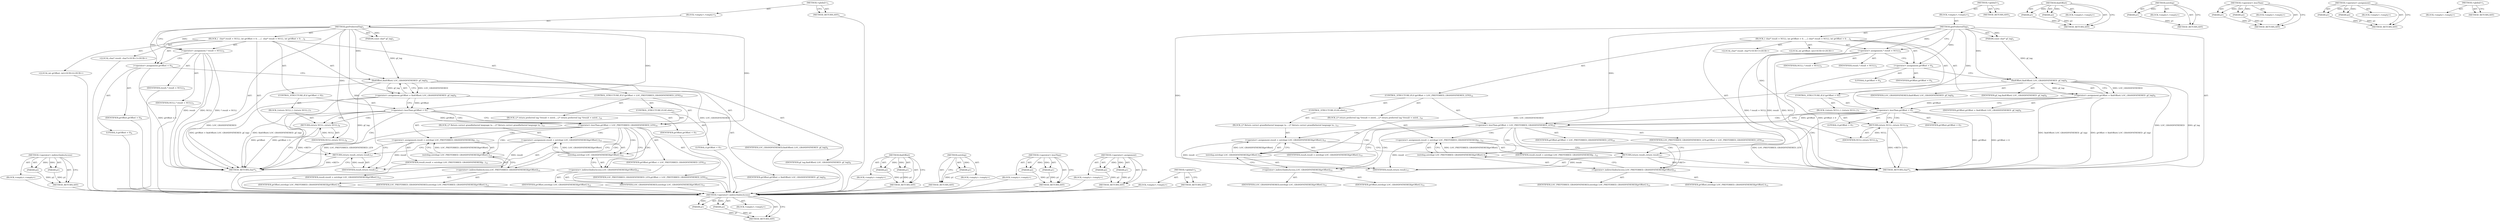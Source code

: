 digraph "&lt;global&gt;" {
vulnerable_90 [label=<(METHOD,&lt;operator&gt;.indirectIndexAccess)>];
vulnerable_91 [label=<(PARAM,p1)>];
vulnerable_92 [label=<(PARAM,p2)>];
vulnerable_93 [label=<(BLOCK,&lt;empty&gt;,&lt;empty&gt;)>];
vulnerable_94 [label=<(METHOD_RETURN,ANY)>];
vulnerable_6 [label=<(METHOD,&lt;global&gt;)<SUB>1</SUB>>];
vulnerable_7 [label=<(BLOCK,&lt;empty&gt;,&lt;empty&gt;)<SUB>1</SUB>>];
vulnerable_8 [label=<(METHOD,getPreferredTag)<SUB>1</SUB>>];
vulnerable_9 [label=<(PARAM,const char* gf_tag)<SUB>1</SUB>>];
vulnerable_10 [label=<(BLOCK,{ 
 	char* result = NULL;
 	int grOffset = 0;
 ...,{ 
 	char* result = NULL;
 	int grOffset = 0;
 ...)<SUB>2</SUB>>];
vulnerable_11 [label="<(LOCAL,char* result: char*)<SUB>3</SUB>>"];
vulnerable_12 [label=<(&lt;operator&gt;.assignment,* result = NULL)<SUB>3</SUB>>];
vulnerable_13 [label=<(IDENTIFIER,result,* result = NULL)<SUB>3</SUB>>];
vulnerable_14 [label=<(IDENTIFIER,NULL,* result = NULL)<SUB>3</SUB>>];
vulnerable_15 [label="<(LOCAL,int grOffset: int)<SUB>4</SUB>>"];
vulnerable_16 [label=<(&lt;operator&gt;.assignment,grOffset = 0)<SUB>4</SUB>>];
vulnerable_17 [label=<(IDENTIFIER,grOffset,grOffset = 0)<SUB>4</SUB>>];
vulnerable_18 [label=<(LITERAL,0,grOffset = 0)<SUB>4</SUB>>];
vulnerable_19 [label=<(&lt;operator&gt;.assignment,grOffset = findOffset( LOC_GRANDFATHERED ,gf_tag))<SUB>6</SUB>>];
vulnerable_20 [label=<(IDENTIFIER,grOffset,grOffset = findOffset( LOC_GRANDFATHERED ,gf_tag))<SUB>6</SUB>>];
vulnerable_21 [label=<(findOffset,findOffset( LOC_GRANDFATHERED ,gf_tag))<SUB>6</SUB>>];
vulnerable_22 [label=<(IDENTIFIER,LOC_GRANDFATHERED,findOffset( LOC_GRANDFATHERED ,gf_tag))<SUB>6</SUB>>];
vulnerable_23 [label=<(IDENTIFIER,gf_tag,findOffset( LOC_GRANDFATHERED ,gf_tag))<SUB>6</SUB>>];
vulnerable_24 [label=<(CONTROL_STRUCTURE,IF,if (grOffset &lt; 0))<SUB>7</SUB>>];
vulnerable_25 [label=<(&lt;operator&gt;.lessThan,grOffset &lt; 0)<SUB>7</SUB>>];
vulnerable_26 [label=<(IDENTIFIER,grOffset,grOffset &lt; 0)<SUB>7</SUB>>];
vulnerable_27 [label=<(LITERAL,0,grOffset &lt; 0)<SUB>7</SUB>>];
vulnerable_28 [label=<(BLOCK,{
		return NULL;
	},{
		return NULL;
	})<SUB>7</SUB>>];
vulnerable_29 [label=<(RETURN,return NULL;,return NULL;)<SUB>8</SUB>>];
vulnerable_30 [label=<(IDENTIFIER,NULL,return NULL;)<SUB>8</SUB>>];
vulnerable_31 [label=<(CONTROL_STRUCTURE,IF,if (grOffset &lt; LOC_PREFERRED_GRANDFATHERED_LEN))<SUB>10</SUB>>];
vulnerable_32 [label=<(&lt;operator&gt;.lessThan,grOffset &lt; LOC_PREFERRED_GRANDFATHERED_LEN)<SUB>10</SUB>>];
vulnerable_33 [label=<(IDENTIFIER,grOffset,grOffset &lt; LOC_PREFERRED_GRANDFATHERED_LEN)<SUB>10</SUB>>];
vulnerable_34 [label=<(IDENTIFIER,LOC_PREFERRED_GRANDFATHERED_LEN,grOffset &lt; LOC_PREFERRED_GRANDFATHERED_LEN)<SUB>10</SUB>>];
vulnerable_35 [label=<(BLOCK,{
		/* return preferred tag */
		result = estrd...,{
		/* return preferred tag */
		result = estrd...)<SUB>10</SUB>>];
vulnerable_36 [label=<(&lt;operator&gt;.assignment,result = estrdup( LOC_PREFERRED_GRANDFATHERED[g...)<SUB>12</SUB>>];
vulnerable_37 [label=<(IDENTIFIER,result,result = estrdup( LOC_PREFERRED_GRANDFATHERED[g...)<SUB>12</SUB>>];
vulnerable_38 [label=<(estrdup,estrdup( LOC_PREFERRED_GRANDFATHERED[grOffset] ))<SUB>12</SUB>>];
vulnerable_39 [label=<(&lt;operator&gt;.indirectIndexAccess,LOC_PREFERRED_GRANDFATHERED[grOffset])<SUB>12</SUB>>];
vulnerable_40 [label=<(IDENTIFIER,LOC_PREFERRED_GRANDFATHERED,estrdup( LOC_PREFERRED_GRANDFATHERED[grOffset] ))<SUB>12</SUB>>];
vulnerable_41 [label=<(IDENTIFIER,grOffset,estrdup( LOC_PREFERRED_GRANDFATHERED[grOffset] ))<SUB>12</SUB>>];
vulnerable_42 [label=<(CONTROL_STRUCTURE,ELSE,else)<SUB>13</SUB>>];
vulnerable_43 [label=<(BLOCK,{
		/* Return correct grandfathered language ta...,{
		/* Return correct grandfathered language ta...)<SUB>13</SUB>>];
vulnerable_44 [label=<(&lt;operator&gt;.assignment,result = estrdup( LOC_GRANDFATHERED[grOffset] ))<SUB>15</SUB>>];
vulnerable_45 [label=<(IDENTIFIER,result,result = estrdup( LOC_GRANDFATHERED[grOffset] ))<SUB>15</SUB>>];
vulnerable_46 [label=<(estrdup,estrdup( LOC_GRANDFATHERED[grOffset] ))<SUB>15</SUB>>];
vulnerable_47 [label=<(&lt;operator&gt;.indirectIndexAccess,LOC_GRANDFATHERED[grOffset])<SUB>15</SUB>>];
vulnerable_48 [label=<(IDENTIFIER,LOC_GRANDFATHERED,estrdup( LOC_GRANDFATHERED[grOffset] ))<SUB>15</SUB>>];
vulnerable_49 [label=<(IDENTIFIER,grOffset,estrdup( LOC_GRANDFATHERED[grOffset] ))<SUB>15</SUB>>];
vulnerable_50 [label=<(RETURN,return result;,return result;)<SUB>17</SUB>>];
vulnerable_51 [label=<(IDENTIFIER,result,return result;)<SUB>17</SUB>>];
vulnerable_52 [label=<(METHOD_RETURN,char*)<SUB>1</SUB>>];
vulnerable_54 [label=<(METHOD_RETURN,ANY)<SUB>1</SUB>>];
vulnerable_76 [label=<(METHOD,findOffset)>];
vulnerable_77 [label=<(PARAM,p1)>];
vulnerable_78 [label=<(PARAM,p2)>];
vulnerable_79 [label=<(BLOCK,&lt;empty&gt;,&lt;empty&gt;)>];
vulnerable_80 [label=<(METHOD_RETURN,ANY)>];
vulnerable_86 [label=<(METHOD,estrdup)>];
vulnerable_87 [label=<(PARAM,p1)>];
vulnerable_88 [label=<(BLOCK,&lt;empty&gt;,&lt;empty&gt;)>];
vulnerable_89 [label=<(METHOD_RETURN,ANY)>];
vulnerable_81 [label=<(METHOD,&lt;operator&gt;.lessThan)>];
vulnerable_82 [label=<(PARAM,p1)>];
vulnerable_83 [label=<(PARAM,p2)>];
vulnerable_84 [label=<(BLOCK,&lt;empty&gt;,&lt;empty&gt;)>];
vulnerable_85 [label=<(METHOD_RETURN,ANY)>];
vulnerable_71 [label=<(METHOD,&lt;operator&gt;.assignment)>];
vulnerable_72 [label=<(PARAM,p1)>];
vulnerable_73 [label=<(PARAM,p2)>];
vulnerable_74 [label=<(BLOCK,&lt;empty&gt;,&lt;empty&gt;)>];
vulnerable_75 [label=<(METHOD_RETURN,ANY)>];
vulnerable_65 [label=<(METHOD,&lt;global&gt;)<SUB>1</SUB>>];
vulnerable_66 [label=<(BLOCK,&lt;empty&gt;,&lt;empty&gt;)>];
vulnerable_67 [label=<(METHOD_RETURN,ANY)>];
fixed_90 [label=<(METHOD,&lt;operator&gt;.indirectIndexAccess)>];
fixed_91 [label=<(PARAM,p1)>];
fixed_92 [label=<(PARAM,p2)>];
fixed_93 [label=<(BLOCK,&lt;empty&gt;,&lt;empty&gt;)>];
fixed_94 [label=<(METHOD_RETURN,ANY)>];
fixed_6 [label=<(METHOD,&lt;global&gt;)<SUB>1</SUB>>];
fixed_7 [label=<(BLOCK,&lt;empty&gt;,&lt;empty&gt;)<SUB>1</SUB>>];
fixed_8 [label=<(METHOD,getPreferredTag)<SUB>1</SUB>>];
fixed_9 [label=<(PARAM,const char* gf_tag)<SUB>1</SUB>>];
fixed_10 [label=<(BLOCK,{
 	char* result = NULL;
 	int grOffset = 0;
 
...,{
 	char* result = NULL;
 	int grOffset = 0;
 
...)<SUB>2</SUB>>];
fixed_11 [label="<(LOCAL,char* result: char*)<SUB>3</SUB>>"];
fixed_12 [label=<(&lt;operator&gt;.assignment,* result = NULL)<SUB>3</SUB>>];
fixed_13 [label=<(IDENTIFIER,result,* result = NULL)<SUB>3</SUB>>];
fixed_14 [label=<(IDENTIFIER,NULL,* result = NULL)<SUB>3</SUB>>];
fixed_15 [label="<(LOCAL,int grOffset: int)<SUB>4</SUB>>"];
fixed_16 [label=<(&lt;operator&gt;.assignment,grOffset = 0)<SUB>4</SUB>>];
fixed_17 [label=<(IDENTIFIER,grOffset,grOffset = 0)<SUB>4</SUB>>];
fixed_18 [label=<(LITERAL,0,grOffset = 0)<SUB>4</SUB>>];
fixed_19 [label=<(&lt;operator&gt;.assignment,grOffset = findOffset( LOC_GRANDFATHERED ,gf_tag))<SUB>6</SUB>>];
fixed_20 [label=<(IDENTIFIER,grOffset,grOffset = findOffset( LOC_GRANDFATHERED ,gf_tag))<SUB>6</SUB>>];
fixed_21 [label=<(findOffset,findOffset( LOC_GRANDFATHERED ,gf_tag))<SUB>6</SUB>>];
fixed_22 [label=<(IDENTIFIER,LOC_GRANDFATHERED,findOffset( LOC_GRANDFATHERED ,gf_tag))<SUB>6</SUB>>];
fixed_23 [label=<(IDENTIFIER,gf_tag,findOffset( LOC_GRANDFATHERED ,gf_tag))<SUB>6</SUB>>];
fixed_24 [label=<(CONTROL_STRUCTURE,IF,if (grOffset &lt; 0))<SUB>7</SUB>>];
fixed_25 [label=<(&lt;operator&gt;.lessThan,grOffset &lt; 0)<SUB>7</SUB>>];
fixed_26 [label=<(IDENTIFIER,grOffset,grOffset &lt; 0)<SUB>7</SUB>>];
fixed_27 [label=<(LITERAL,0,grOffset &lt; 0)<SUB>7</SUB>>];
fixed_28 [label=<(BLOCK,{
		return NULL;
	},{
		return NULL;
	})<SUB>7</SUB>>];
fixed_29 [label=<(RETURN,return NULL;,return NULL;)<SUB>8</SUB>>];
fixed_30 [label=<(IDENTIFIER,NULL,return NULL;)<SUB>8</SUB>>];
fixed_31 [label=<(CONTROL_STRUCTURE,IF,if (grOffset &lt; LOC_PREFERRED_GRANDFATHERED_LEN))<SUB>10</SUB>>];
fixed_32 [label=<(&lt;operator&gt;.lessThan,grOffset &lt; LOC_PREFERRED_GRANDFATHERED_LEN)<SUB>10</SUB>>];
fixed_33 [label=<(IDENTIFIER,grOffset,grOffset &lt; LOC_PREFERRED_GRANDFATHERED_LEN)<SUB>10</SUB>>];
fixed_34 [label=<(IDENTIFIER,LOC_PREFERRED_GRANDFATHERED_LEN,grOffset &lt; LOC_PREFERRED_GRANDFATHERED_LEN)<SUB>10</SUB>>];
fixed_35 [label=<(BLOCK,{
		/* return preferred tag */
		result = estrd...,{
		/* return preferred tag */
		result = estrd...)<SUB>10</SUB>>];
fixed_36 [label=<(&lt;operator&gt;.assignment,result = estrdup( LOC_PREFERRED_GRANDFATHERED[g...)<SUB>12</SUB>>];
fixed_37 [label=<(IDENTIFIER,result,result = estrdup( LOC_PREFERRED_GRANDFATHERED[g...)<SUB>12</SUB>>];
fixed_38 [label=<(estrdup,estrdup( LOC_PREFERRED_GRANDFATHERED[grOffset] ))<SUB>12</SUB>>];
fixed_39 [label=<(&lt;operator&gt;.indirectIndexAccess,LOC_PREFERRED_GRANDFATHERED[grOffset])<SUB>12</SUB>>];
fixed_40 [label=<(IDENTIFIER,LOC_PREFERRED_GRANDFATHERED,estrdup( LOC_PREFERRED_GRANDFATHERED[grOffset] ))<SUB>12</SUB>>];
fixed_41 [label=<(IDENTIFIER,grOffset,estrdup( LOC_PREFERRED_GRANDFATHERED[grOffset] ))<SUB>12</SUB>>];
fixed_42 [label=<(CONTROL_STRUCTURE,ELSE,else)<SUB>13</SUB>>];
fixed_43 [label=<(BLOCK,{
		/* Return correct grandfathered language ta...,{
		/* Return correct grandfathered language ta...)<SUB>13</SUB>>];
fixed_44 [label=<(&lt;operator&gt;.assignment,result = estrdup( LOC_GRANDFATHERED[grOffset] ))<SUB>15</SUB>>];
fixed_45 [label=<(IDENTIFIER,result,result = estrdup( LOC_GRANDFATHERED[grOffset] ))<SUB>15</SUB>>];
fixed_46 [label=<(estrdup,estrdup( LOC_GRANDFATHERED[grOffset] ))<SUB>15</SUB>>];
fixed_47 [label=<(&lt;operator&gt;.indirectIndexAccess,LOC_GRANDFATHERED[grOffset])<SUB>15</SUB>>];
fixed_48 [label=<(IDENTIFIER,LOC_GRANDFATHERED,estrdup( LOC_GRANDFATHERED[grOffset] ))<SUB>15</SUB>>];
fixed_49 [label=<(IDENTIFIER,grOffset,estrdup( LOC_GRANDFATHERED[grOffset] ))<SUB>15</SUB>>];
fixed_50 [label=<(RETURN,return result;,return result;)<SUB>17</SUB>>];
fixed_51 [label=<(IDENTIFIER,result,return result;)<SUB>17</SUB>>];
fixed_52 [label=<(METHOD_RETURN,char*)<SUB>1</SUB>>];
fixed_54 [label=<(METHOD_RETURN,ANY)<SUB>1</SUB>>];
fixed_76 [label=<(METHOD,findOffset)>];
fixed_77 [label=<(PARAM,p1)>];
fixed_78 [label=<(PARAM,p2)>];
fixed_79 [label=<(BLOCK,&lt;empty&gt;,&lt;empty&gt;)>];
fixed_80 [label=<(METHOD_RETURN,ANY)>];
fixed_86 [label=<(METHOD,estrdup)>];
fixed_87 [label=<(PARAM,p1)>];
fixed_88 [label=<(BLOCK,&lt;empty&gt;,&lt;empty&gt;)>];
fixed_89 [label=<(METHOD_RETURN,ANY)>];
fixed_81 [label=<(METHOD,&lt;operator&gt;.lessThan)>];
fixed_82 [label=<(PARAM,p1)>];
fixed_83 [label=<(PARAM,p2)>];
fixed_84 [label=<(BLOCK,&lt;empty&gt;,&lt;empty&gt;)>];
fixed_85 [label=<(METHOD_RETURN,ANY)>];
fixed_71 [label=<(METHOD,&lt;operator&gt;.assignment)>];
fixed_72 [label=<(PARAM,p1)>];
fixed_73 [label=<(PARAM,p2)>];
fixed_74 [label=<(BLOCK,&lt;empty&gt;,&lt;empty&gt;)>];
fixed_75 [label=<(METHOD_RETURN,ANY)>];
fixed_65 [label=<(METHOD,&lt;global&gt;)<SUB>1</SUB>>];
fixed_66 [label=<(BLOCK,&lt;empty&gt;,&lt;empty&gt;)>];
fixed_67 [label=<(METHOD_RETURN,ANY)>];
vulnerable_90 -> vulnerable_91  [key=0, label="AST: "];
vulnerable_90 -> vulnerable_91  [key=1, label="DDG: "];
vulnerable_90 -> vulnerable_93  [key=0, label="AST: "];
vulnerable_90 -> vulnerable_92  [key=0, label="AST: "];
vulnerable_90 -> vulnerable_92  [key=1, label="DDG: "];
vulnerable_90 -> vulnerable_94  [key=0, label="AST: "];
vulnerable_90 -> vulnerable_94  [key=1, label="CFG: "];
vulnerable_91 -> vulnerable_94  [key=0, label="DDG: p1"];
vulnerable_92 -> vulnerable_94  [key=0, label="DDG: p2"];
vulnerable_93 -> fixed_90  [key=0];
vulnerable_94 -> fixed_90  [key=0];
vulnerable_6 -> vulnerable_7  [key=0, label="AST: "];
vulnerable_6 -> vulnerable_54  [key=0, label="AST: "];
vulnerable_6 -> vulnerable_54  [key=1, label="CFG: "];
vulnerable_7 -> vulnerable_8  [key=0, label="AST: "];
vulnerable_8 -> vulnerable_9  [key=0, label="AST: "];
vulnerable_8 -> vulnerable_9  [key=1, label="DDG: "];
vulnerable_8 -> vulnerable_10  [key=0, label="AST: "];
vulnerable_8 -> vulnerable_52  [key=0, label="AST: "];
vulnerable_8 -> vulnerable_12  [key=0, label="CFG: "];
vulnerable_8 -> vulnerable_12  [key=1, label="DDG: "];
vulnerable_8 -> vulnerable_16  [key=0, label="DDG: "];
vulnerable_8 -> vulnerable_51  [key=0, label="DDG: "];
vulnerable_8 -> vulnerable_21  [key=0, label="DDG: "];
vulnerable_8 -> vulnerable_25  [key=0, label="DDG: "];
vulnerable_8 -> vulnerable_32  [key=0, label="DDG: "];
vulnerable_8 -> vulnerable_30  [key=0, label="DDG: "];
vulnerable_9 -> vulnerable_21  [key=0, label="DDG: gf_tag"];
vulnerable_10 -> vulnerable_11  [key=0, label="AST: "];
vulnerable_10 -> vulnerable_12  [key=0, label="AST: "];
vulnerable_10 -> vulnerable_15  [key=0, label="AST: "];
vulnerable_10 -> vulnerable_16  [key=0, label="AST: "];
vulnerable_10 -> vulnerable_19  [key=0, label="AST: "];
vulnerable_10 -> vulnerable_24  [key=0, label="AST: "];
vulnerable_10 -> vulnerable_31  [key=0, label="AST: "];
vulnerable_10 -> vulnerable_50  [key=0, label="AST: "];
vulnerable_11 -> fixed_90  [key=0];
vulnerable_12 -> vulnerable_13  [key=0, label="AST: "];
vulnerable_12 -> vulnerable_14  [key=0, label="AST: "];
vulnerable_12 -> vulnerable_16  [key=0, label="CFG: "];
vulnerable_12 -> vulnerable_52  [key=0, label="DDG: result"];
vulnerable_12 -> vulnerable_52  [key=1, label="DDG: NULL"];
vulnerable_12 -> vulnerable_52  [key=2, label="DDG: * result = NULL"];
vulnerable_13 -> fixed_90  [key=0];
vulnerable_14 -> fixed_90  [key=0];
vulnerable_15 -> fixed_90  [key=0];
vulnerable_16 -> vulnerable_17  [key=0, label="AST: "];
vulnerable_16 -> vulnerable_18  [key=0, label="AST: "];
vulnerable_16 -> vulnerable_21  [key=0, label="CFG: "];
vulnerable_16 -> vulnerable_52  [key=0, label="DDG: grOffset = 0"];
vulnerable_17 -> fixed_90  [key=0];
vulnerable_18 -> fixed_90  [key=0];
vulnerable_19 -> vulnerable_20  [key=0, label="AST: "];
vulnerable_19 -> vulnerable_21  [key=0, label="AST: "];
vulnerable_19 -> vulnerable_25  [key=0, label="CFG: "];
vulnerable_19 -> vulnerable_25  [key=1, label="DDG: grOffset"];
vulnerable_19 -> vulnerable_52  [key=0, label="DDG: findOffset( LOC_GRANDFATHERED ,gf_tag)"];
vulnerable_19 -> vulnerable_52  [key=1, label="DDG: grOffset = findOffset( LOC_GRANDFATHERED ,gf_tag)"];
vulnerable_20 -> fixed_90  [key=0];
vulnerable_21 -> vulnerable_22  [key=0, label="AST: "];
vulnerable_21 -> vulnerable_23  [key=0, label="AST: "];
vulnerable_21 -> vulnerable_19  [key=0, label="CFG: "];
vulnerable_21 -> vulnerable_19  [key=1, label="DDG: LOC_GRANDFATHERED"];
vulnerable_21 -> vulnerable_19  [key=2, label="DDG: gf_tag"];
vulnerable_21 -> vulnerable_52  [key=0, label="DDG: LOC_GRANDFATHERED"];
vulnerable_21 -> vulnerable_52  [key=1, label="DDG: gf_tag"];
vulnerable_21 -> vulnerable_46  [key=0, label="DDG: LOC_GRANDFATHERED"];
vulnerable_22 -> fixed_90  [key=0];
vulnerable_23 -> fixed_90  [key=0];
vulnerable_24 -> vulnerable_25  [key=0, label="AST: "];
vulnerable_24 -> vulnerable_28  [key=0, label="AST: "];
vulnerable_25 -> vulnerable_26  [key=0, label="AST: "];
vulnerable_25 -> vulnerable_27  [key=0, label="AST: "];
vulnerable_25 -> vulnerable_29  [key=0, label="CFG: "];
vulnerable_25 -> vulnerable_29  [key=1, label="CDG: "];
vulnerable_25 -> vulnerable_32  [key=0, label="CFG: "];
vulnerable_25 -> vulnerable_32  [key=1, label="DDG: grOffset"];
vulnerable_25 -> vulnerable_32  [key=2, label="CDG: "];
vulnerable_25 -> vulnerable_52  [key=0, label="DDG: grOffset"];
vulnerable_25 -> vulnerable_52  [key=1, label="DDG: grOffset &lt; 0"];
vulnerable_25 -> vulnerable_50  [key=0, label="CDG: "];
vulnerable_26 -> fixed_90  [key=0];
vulnerable_27 -> fixed_90  [key=0];
vulnerable_28 -> vulnerable_29  [key=0, label="AST: "];
vulnerable_29 -> vulnerable_30  [key=0, label="AST: "];
vulnerable_29 -> vulnerable_52  [key=0, label="CFG: "];
vulnerable_29 -> vulnerable_52  [key=1, label="DDG: &lt;RET&gt;"];
vulnerable_30 -> vulnerable_29  [key=0, label="DDG: NULL"];
vulnerable_31 -> vulnerable_32  [key=0, label="AST: "];
vulnerable_31 -> vulnerable_35  [key=0, label="AST: "];
vulnerable_31 -> vulnerable_42  [key=0, label="AST: "];
vulnerable_32 -> vulnerable_33  [key=0, label="AST: "];
vulnerable_32 -> vulnerable_34  [key=0, label="AST: "];
vulnerable_32 -> vulnerable_39  [key=0, label="CFG: "];
vulnerable_32 -> vulnerable_39  [key=1, label="CDG: "];
vulnerable_32 -> vulnerable_47  [key=0, label="CFG: "];
vulnerable_32 -> vulnerable_47  [key=1, label="CDG: "];
vulnerable_32 -> vulnerable_52  [key=0, label="DDG: LOC_PREFERRED_GRANDFATHERED_LEN"];
vulnerable_32 -> vulnerable_36  [key=0, label="CDG: "];
vulnerable_32 -> vulnerable_44  [key=0, label="CDG: "];
vulnerable_32 -> vulnerable_46  [key=0, label="CDG: "];
vulnerable_32 -> vulnerable_38  [key=0, label="CDG: "];
vulnerable_33 -> fixed_90  [key=0];
vulnerable_34 -> fixed_90  [key=0];
vulnerable_35 -> vulnerable_36  [key=0, label="AST: "];
vulnerable_36 -> vulnerable_37  [key=0, label="AST: "];
vulnerable_36 -> vulnerable_38  [key=0, label="AST: "];
vulnerable_36 -> vulnerable_50  [key=0, label="CFG: "];
vulnerable_36 -> vulnerable_51  [key=0, label="DDG: result"];
vulnerable_37 -> fixed_90  [key=0];
vulnerable_38 -> vulnerable_39  [key=0, label="AST: "];
vulnerable_38 -> vulnerable_36  [key=0, label="CFG: "];
vulnerable_38 -> vulnerable_36  [key=1, label="DDG: LOC_PREFERRED_GRANDFATHERED[grOffset]"];
vulnerable_39 -> vulnerable_40  [key=0, label="AST: "];
vulnerable_39 -> vulnerable_41  [key=0, label="AST: "];
vulnerable_39 -> vulnerable_38  [key=0, label="CFG: "];
vulnerable_40 -> fixed_90  [key=0];
vulnerable_41 -> fixed_90  [key=0];
vulnerable_42 -> vulnerable_43  [key=0, label="AST: "];
vulnerable_43 -> vulnerable_44  [key=0, label="AST: "];
vulnerable_44 -> vulnerable_45  [key=0, label="AST: "];
vulnerable_44 -> vulnerable_46  [key=0, label="AST: "];
vulnerable_44 -> vulnerable_50  [key=0, label="CFG: "];
vulnerable_44 -> vulnerable_51  [key=0, label="DDG: result"];
vulnerable_45 -> fixed_90  [key=0];
vulnerable_46 -> vulnerable_47  [key=0, label="AST: "];
vulnerable_46 -> vulnerable_44  [key=0, label="CFG: "];
vulnerable_46 -> vulnerable_44  [key=1, label="DDG: LOC_GRANDFATHERED[grOffset]"];
vulnerable_47 -> vulnerable_48  [key=0, label="AST: "];
vulnerable_47 -> vulnerable_49  [key=0, label="AST: "];
vulnerable_47 -> vulnerable_46  [key=0, label="CFG: "];
vulnerable_48 -> fixed_90  [key=0];
vulnerable_49 -> fixed_90  [key=0];
vulnerable_50 -> vulnerable_51  [key=0, label="AST: "];
vulnerable_50 -> vulnerable_52  [key=0, label="CFG: "];
vulnerable_50 -> vulnerable_52  [key=1, label="DDG: &lt;RET&gt;"];
vulnerable_51 -> vulnerable_50  [key=0, label="DDG: result"];
vulnerable_52 -> fixed_90  [key=0];
vulnerable_54 -> fixed_90  [key=0];
vulnerable_76 -> vulnerable_77  [key=0, label="AST: "];
vulnerable_76 -> vulnerable_77  [key=1, label="DDG: "];
vulnerable_76 -> vulnerable_79  [key=0, label="AST: "];
vulnerable_76 -> vulnerable_78  [key=0, label="AST: "];
vulnerable_76 -> vulnerable_78  [key=1, label="DDG: "];
vulnerable_76 -> vulnerable_80  [key=0, label="AST: "];
vulnerable_76 -> vulnerable_80  [key=1, label="CFG: "];
vulnerable_77 -> vulnerable_80  [key=0, label="DDG: p1"];
vulnerable_78 -> vulnerable_80  [key=0, label="DDG: p2"];
vulnerable_79 -> fixed_90  [key=0];
vulnerable_80 -> fixed_90  [key=0];
vulnerable_86 -> vulnerable_87  [key=0, label="AST: "];
vulnerable_86 -> vulnerable_87  [key=1, label="DDG: "];
vulnerable_86 -> vulnerable_88  [key=0, label="AST: "];
vulnerable_86 -> vulnerable_89  [key=0, label="AST: "];
vulnerable_86 -> vulnerable_89  [key=1, label="CFG: "];
vulnerable_87 -> vulnerable_89  [key=0, label="DDG: p1"];
vulnerable_88 -> fixed_90  [key=0];
vulnerable_89 -> fixed_90  [key=0];
vulnerable_81 -> vulnerable_82  [key=0, label="AST: "];
vulnerable_81 -> vulnerable_82  [key=1, label="DDG: "];
vulnerable_81 -> vulnerable_84  [key=0, label="AST: "];
vulnerable_81 -> vulnerable_83  [key=0, label="AST: "];
vulnerable_81 -> vulnerable_83  [key=1, label="DDG: "];
vulnerable_81 -> vulnerable_85  [key=0, label="AST: "];
vulnerable_81 -> vulnerable_85  [key=1, label="CFG: "];
vulnerable_82 -> vulnerable_85  [key=0, label="DDG: p1"];
vulnerable_83 -> vulnerable_85  [key=0, label="DDG: p2"];
vulnerable_84 -> fixed_90  [key=0];
vulnerable_85 -> fixed_90  [key=0];
vulnerable_71 -> vulnerable_72  [key=0, label="AST: "];
vulnerable_71 -> vulnerable_72  [key=1, label="DDG: "];
vulnerable_71 -> vulnerable_74  [key=0, label="AST: "];
vulnerable_71 -> vulnerable_73  [key=0, label="AST: "];
vulnerable_71 -> vulnerable_73  [key=1, label="DDG: "];
vulnerable_71 -> vulnerable_75  [key=0, label="AST: "];
vulnerable_71 -> vulnerable_75  [key=1, label="CFG: "];
vulnerable_72 -> vulnerable_75  [key=0, label="DDG: p1"];
vulnerable_73 -> vulnerable_75  [key=0, label="DDG: p2"];
vulnerable_74 -> fixed_90  [key=0];
vulnerable_75 -> fixed_90  [key=0];
vulnerable_65 -> vulnerable_66  [key=0, label="AST: "];
vulnerable_65 -> vulnerable_67  [key=0, label="AST: "];
vulnerable_65 -> vulnerable_67  [key=1, label="CFG: "];
vulnerable_66 -> fixed_90  [key=0];
vulnerable_67 -> fixed_90  [key=0];
fixed_90 -> fixed_91  [key=0, label="AST: "];
fixed_90 -> fixed_91  [key=1, label="DDG: "];
fixed_90 -> fixed_93  [key=0, label="AST: "];
fixed_90 -> fixed_92  [key=0, label="AST: "];
fixed_90 -> fixed_92  [key=1, label="DDG: "];
fixed_90 -> fixed_94  [key=0, label="AST: "];
fixed_90 -> fixed_94  [key=1, label="CFG: "];
fixed_91 -> fixed_94  [key=0, label="DDG: p1"];
fixed_92 -> fixed_94  [key=0, label="DDG: p2"];
fixed_6 -> fixed_7  [key=0, label="AST: "];
fixed_6 -> fixed_54  [key=0, label="AST: "];
fixed_6 -> fixed_54  [key=1, label="CFG: "];
fixed_7 -> fixed_8  [key=0, label="AST: "];
fixed_8 -> fixed_9  [key=0, label="AST: "];
fixed_8 -> fixed_9  [key=1, label="DDG: "];
fixed_8 -> fixed_10  [key=0, label="AST: "];
fixed_8 -> fixed_52  [key=0, label="AST: "];
fixed_8 -> fixed_12  [key=0, label="CFG: "];
fixed_8 -> fixed_12  [key=1, label="DDG: "];
fixed_8 -> fixed_16  [key=0, label="DDG: "];
fixed_8 -> fixed_51  [key=0, label="DDG: "];
fixed_8 -> fixed_21  [key=0, label="DDG: "];
fixed_8 -> fixed_25  [key=0, label="DDG: "];
fixed_8 -> fixed_32  [key=0, label="DDG: "];
fixed_8 -> fixed_30  [key=0, label="DDG: "];
fixed_9 -> fixed_21  [key=0, label="DDG: gf_tag"];
fixed_10 -> fixed_11  [key=0, label="AST: "];
fixed_10 -> fixed_12  [key=0, label="AST: "];
fixed_10 -> fixed_15  [key=0, label="AST: "];
fixed_10 -> fixed_16  [key=0, label="AST: "];
fixed_10 -> fixed_19  [key=0, label="AST: "];
fixed_10 -> fixed_24  [key=0, label="AST: "];
fixed_10 -> fixed_31  [key=0, label="AST: "];
fixed_10 -> fixed_50  [key=0, label="AST: "];
fixed_12 -> fixed_13  [key=0, label="AST: "];
fixed_12 -> fixed_14  [key=0, label="AST: "];
fixed_12 -> fixed_16  [key=0, label="CFG: "];
fixed_12 -> fixed_52  [key=0, label="DDG: result"];
fixed_12 -> fixed_52  [key=1, label="DDG: NULL"];
fixed_12 -> fixed_52  [key=2, label="DDG: * result = NULL"];
fixed_16 -> fixed_17  [key=0, label="AST: "];
fixed_16 -> fixed_18  [key=0, label="AST: "];
fixed_16 -> fixed_21  [key=0, label="CFG: "];
fixed_16 -> fixed_52  [key=0, label="DDG: grOffset = 0"];
fixed_19 -> fixed_20  [key=0, label="AST: "];
fixed_19 -> fixed_21  [key=0, label="AST: "];
fixed_19 -> fixed_25  [key=0, label="CFG: "];
fixed_19 -> fixed_25  [key=1, label="DDG: grOffset"];
fixed_19 -> fixed_52  [key=0, label="DDG: findOffset( LOC_GRANDFATHERED ,gf_tag)"];
fixed_19 -> fixed_52  [key=1, label="DDG: grOffset = findOffset( LOC_GRANDFATHERED ,gf_tag)"];
fixed_21 -> fixed_22  [key=0, label="AST: "];
fixed_21 -> fixed_23  [key=0, label="AST: "];
fixed_21 -> fixed_19  [key=0, label="CFG: "];
fixed_21 -> fixed_19  [key=1, label="DDG: LOC_GRANDFATHERED"];
fixed_21 -> fixed_19  [key=2, label="DDG: gf_tag"];
fixed_21 -> fixed_52  [key=0, label="DDG: LOC_GRANDFATHERED"];
fixed_21 -> fixed_52  [key=1, label="DDG: gf_tag"];
fixed_21 -> fixed_46  [key=0, label="DDG: LOC_GRANDFATHERED"];
fixed_24 -> fixed_25  [key=0, label="AST: "];
fixed_24 -> fixed_28  [key=0, label="AST: "];
fixed_25 -> fixed_26  [key=0, label="AST: "];
fixed_25 -> fixed_27  [key=0, label="AST: "];
fixed_25 -> fixed_29  [key=0, label="CFG: "];
fixed_25 -> fixed_29  [key=1, label="CDG: "];
fixed_25 -> fixed_32  [key=0, label="CFG: "];
fixed_25 -> fixed_32  [key=1, label="DDG: grOffset"];
fixed_25 -> fixed_32  [key=2, label="CDG: "];
fixed_25 -> fixed_52  [key=0, label="DDG: grOffset"];
fixed_25 -> fixed_52  [key=1, label="DDG: grOffset &lt; 0"];
fixed_25 -> fixed_50  [key=0, label="CDG: "];
fixed_28 -> fixed_29  [key=0, label="AST: "];
fixed_29 -> fixed_30  [key=0, label="AST: "];
fixed_29 -> fixed_52  [key=0, label="CFG: "];
fixed_29 -> fixed_52  [key=1, label="DDG: &lt;RET&gt;"];
fixed_30 -> fixed_29  [key=0, label="DDG: NULL"];
fixed_31 -> fixed_32  [key=0, label="AST: "];
fixed_31 -> fixed_35  [key=0, label="AST: "];
fixed_31 -> fixed_42  [key=0, label="AST: "];
fixed_32 -> fixed_33  [key=0, label="AST: "];
fixed_32 -> fixed_34  [key=0, label="AST: "];
fixed_32 -> fixed_39  [key=0, label="CFG: "];
fixed_32 -> fixed_39  [key=1, label="CDG: "];
fixed_32 -> fixed_47  [key=0, label="CFG: "];
fixed_32 -> fixed_47  [key=1, label="CDG: "];
fixed_32 -> fixed_52  [key=0, label="DDG: LOC_PREFERRED_GRANDFATHERED_LEN"];
fixed_32 -> fixed_36  [key=0, label="CDG: "];
fixed_32 -> fixed_44  [key=0, label="CDG: "];
fixed_32 -> fixed_46  [key=0, label="CDG: "];
fixed_32 -> fixed_38  [key=0, label="CDG: "];
fixed_35 -> fixed_36  [key=0, label="AST: "];
fixed_36 -> fixed_37  [key=0, label="AST: "];
fixed_36 -> fixed_38  [key=0, label="AST: "];
fixed_36 -> fixed_50  [key=0, label="CFG: "];
fixed_36 -> fixed_51  [key=0, label="DDG: result"];
fixed_38 -> fixed_39  [key=0, label="AST: "];
fixed_38 -> fixed_36  [key=0, label="CFG: "];
fixed_38 -> fixed_36  [key=1, label="DDG: LOC_PREFERRED_GRANDFATHERED[grOffset]"];
fixed_39 -> fixed_40  [key=0, label="AST: "];
fixed_39 -> fixed_41  [key=0, label="AST: "];
fixed_39 -> fixed_38  [key=0, label="CFG: "];
fixed_42 -> fixed_43  [key=0, label="AST: "];
fixed_43 -> fixed_44  [key=0, label="AST: "];
fixed_44 -> fixed_45  [key=0, label="AST: "];
fixed_44 -> fixed_46  [key=0, label="AST: "];
fixed_44 -> fixed_50  [key=0, label="CFG: "];
fixed_44 -> fixed_51  [key=0, label="DDG: result"];
fixed_46 -> fixed_47  [key=0, label="AST: "];
fixed_46 -> fixed_44  [key=0, label="CFG: "];
fixed_46 -> fixed_44  [key=1, label="DDG: LOC_GRANDFATHERED[grOffset]"];
fixed_47 -> fixed_48  [key=0, label="AST: "];
fixed_47 -> fixed_49  [key=0, label="AST: "];
fixed_47 -> fixed_46  [key=0, label="CFG: "];
fixed_50 -> fixed_51  [key=0, label="AST: "];
fixed_50 -> fixed_52  [key=0, label="CFG: "];
fixed_50 -> fixed_52  [key=1, label="DDG: &lt;RET&gt;"];
fixed_51 -> fixed_50  [key=0, label="DDG: result"];
fixed_76 -> fixed_77  [key=0, label="AST: "];
fixed_76 -> fixed_77  [key=1, label="DDG: "];
fixed_76 -> fixed_79  [key=0, label="AST: "];
fixed_76 -> fixed_78  [key=0, label="AST: "];
fixed_76 -> fixed_78  [key=1, label="DDG: "];
fixed_76 -> fixed_80  [key=0, label="AST: "];
fixed_76 -> fixed_80  [key=1, label="CFG: "];
fixed_77 -> fixed_80  [key=0, label="DDG: p1"];
fixed_78 -> fixed_80  [key=0, label="DDG: p2"];
fixed_86 -> fixed_87  [key=0, label="AST: "];
fixed_86 -> fixed_87  [key=1, label="DDG: "];
fixed_86 -> fixed_88  [key=0, label="AST: "];
fixed_86 -> fixed_89  [key=0, label="AST: "];
fixed_86 -> fixed_89  [key=1, label="CFG: "];
fixed_87 -> fixed_89  [key=0, label="DDG: p1"];
fixed_81 -> fixed_82  [key=0, label="AST: "];
fixed_81 -> fixed_82  [key=1, label="DDG: "];
fixed_81 -> fixed_84  [key=0, label="AST: "];
fixed_81 -> fixed_83  [key=0, label="AST: "];
fixed_81 -> fixed_83  [key=1, label="DDG: "];
fixed_81 -> fixed_85  [key=0, label="AST: "];
fixed_81 -> fixed_85  [key=1, label="CFG: "];
fixed_82 -> fixed_85  [key=0, label="DDG: p1"];
fixed_83 -> fixed_85  [key=0, label="DDG: p2"];
fixed_71 -> fixed_72  [key=0, label="AST: "];
fixed_71 -> fixed_72  [key=1, label="DDG: "];
fixed_71 -> fixed_74  [key=0, label="AST: "];
fixed_71 -> fixed_73  [key=0, label="AST: "];
fixed_71 -> fixed_73  [key=1, label="DDG: "];
fixed_71 -> fixed_75  [key=0, label="AST: "];
fixed_71 -> fixed_75  [key=1, label="CFG: "];
fixed_72 -> fixed_75  [key=0, label="DDG: p1"];
fixed_73 -> fixed_75  [key=0, label="DDG: p2"];
fixed_65 -> fixed_66  [key=0, label="AST: "];
fixed_65 -> fixed_67  [key=0, label="AST: "];
fixed_65 -> fixed_67  [key=1, label="CFG: "];
}

